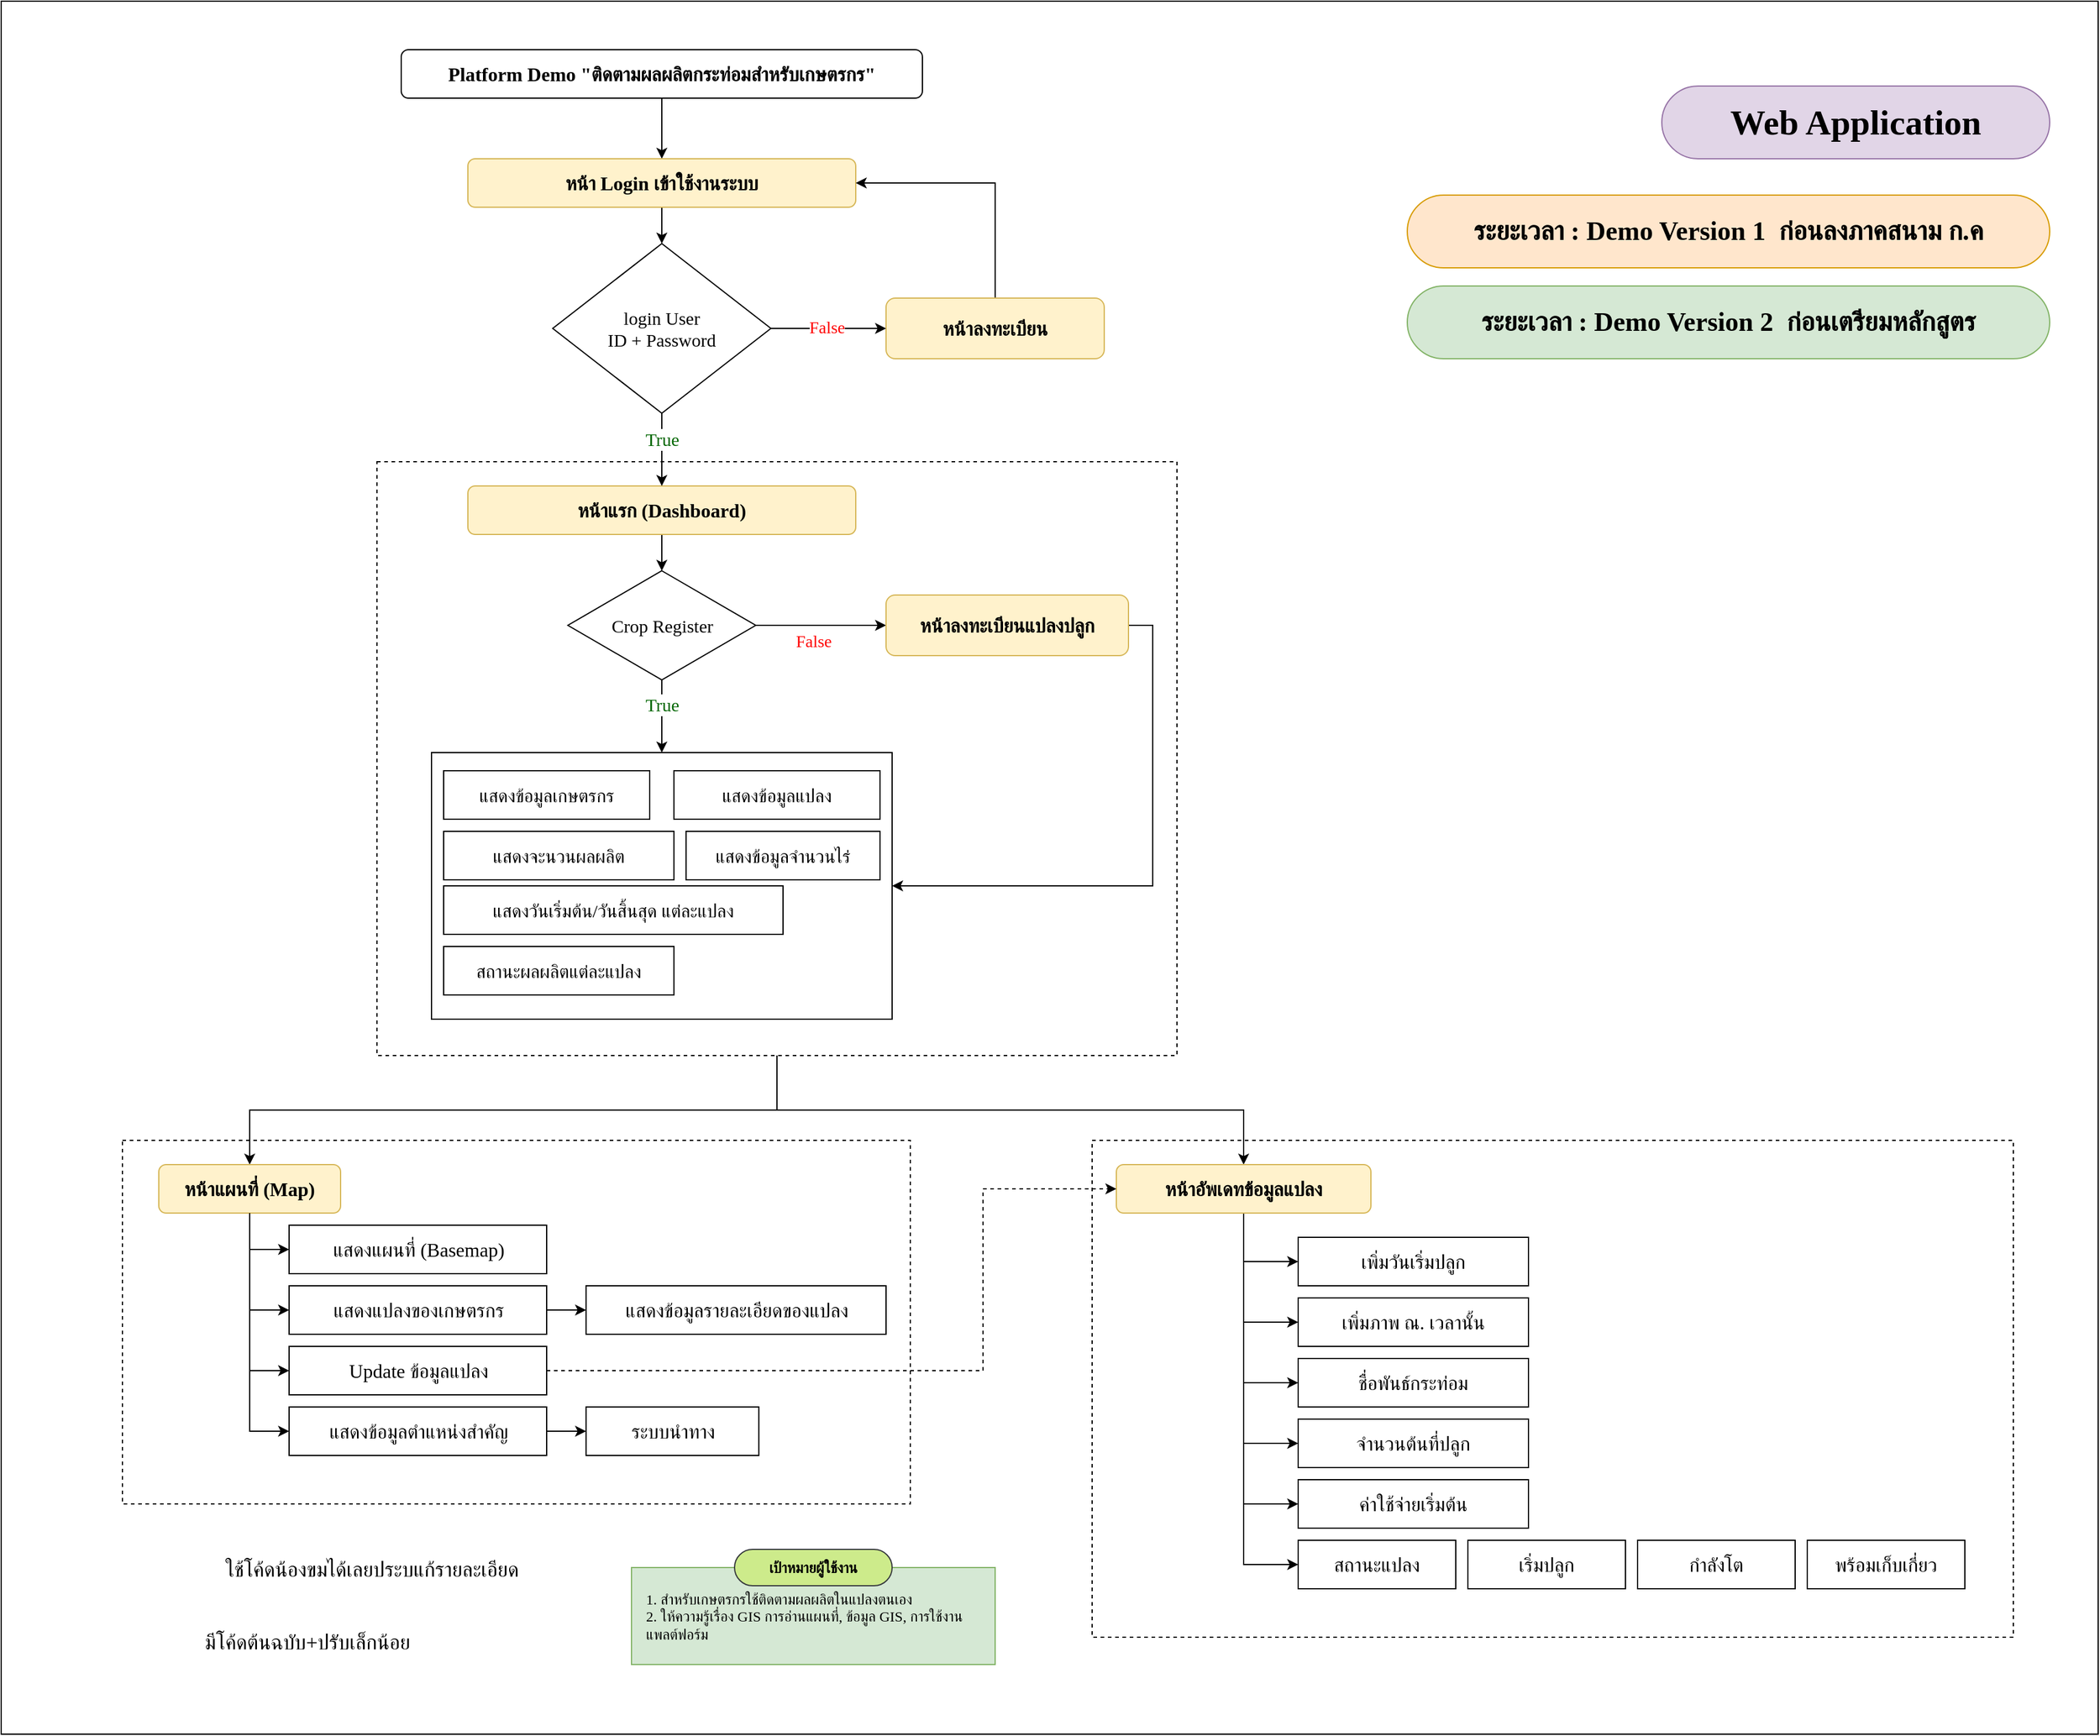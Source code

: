 <mxfile version="24.5.4" type="github">
  <diagram name="หน้า-1" id="2RKnCBMvo7kA5dLp97LO">
    <mxGraphModel dx="1300" dy="1514" grid="1" gridSize="10" guides="1" tooltips="1" connect="1" arrows="1" fold="1" page="0" pageScale="1" pageWidth="827" pageHeight="1169" math="0" shadow="0">
      <root>
        <mxCell id="0" />
        <mxCell id="1" parent="0" />
        <mxCell id="PoMzb4fSHk2vGcM2j2Yp-149" value="" style="rounded=0;whiteSpace=wrap;html=1;" vertex="1" parent="1">
          <mxGeometry x="1150" y="-40" width="1730" height="1430" as="geometry" />
        </mxCell>
        <mxCell id="PoMzb4fSHk2vGcM2j2Yp-130" value="" style="rounded=0;whiteSpace=wrap;html=1;labelBackgroundColor=none;labelBorderColor=default;dashed=1;" vertex="1" parent="1">
          <mxGeometry x="2050" y="900" width="760" height="410" as="geometry" />
        </mxCell>
        <mxCell id="PoMzb4fSHk2vGcM2j2Yp-129" value="" style="rounded=0;whiteSpace=wrap;html=1;labelBackgroundColor=none;labelBorderColor=default;dashed=1;" vertex="1" parent="1">
          <mxGeometry x="1250" y="900" width="650" height="300" as="geometry" />
        </mxCell>
        <mxCell id="PoMzb4fSHk2vGcM2j2Yp-101" style="edgeStyle=orthogonalEdgeStyle;rounded=0;orthogonalLoop=1;jettySize=auto;html=1;" edge="1" parent="1" source="PoMzb4fSHk2vGcM2j2Yp-84" target="PoMzb4fSHk2vGcM2j2Yp-79">
          <mxGeometry relative="1" as="geometry" />
        </mxCell>
        <mxCell id="PoMzb4fSHk2vGcM2j2Yp-102" style="edgeStyle=orthogonalEdgeStyle;rounded=0;orthogonalLoop=1;jettySize=auto;html=1;entryX=0.5;entryY=0;entryDx=0;entryDy=0;exitX=0.5;exitY=1;exitDx=0;exitDy=0;" edge="1" parent="1" source="PoMzb4fSHk2vGcM2j2Yp-84" target="PoMzb4fSHk2vGcM2j2Yp-82">
          <mxGeometry relative="1" as="geometry" />
        </mxCell>
        <mxCell id="PoMzb4fSHk2vGcM2j2Yp-84" value="" style="rounded=0;whiteSpace=wrap;html=1;labelBackgroundColor=none;labelBorderColor=default;dashed=1;" vertex="1" parent="1">
          <mxGeometry x="1460" y="340" width="660" height="490" as="geometry" />
        </mxCell>
        <mxCell id="PoMzb4fSHk2vGcM2j2Yp-43" style="edgeStyle=orthogonalEdgeStyle;rounded=0;orthogonalLoop=1;jettySize=auto;html=1;" edge="1" parent="1" source="PoMzb4fSHk2vGcM2j2Yp-38" target="PoMzb4fSHk2vGcM2j2Yp-42">
          <mxGeometry relative="1" as="geometry" />
        </mxCell>
        <mxCell id="PoMzb4fSHk2vGcM2j2Yp-38" value="&lt;font size=&quot;1&quot; data-font-src=&quot;https://fonts.googleapis.com/css?family=k2d&quot; face=&quot;k2d&quot;&gt;&lt;b style=&quot;font-size: 16px;&quot;&gt;Platform Demo &quot;ติดตามผลผลิตกระท่อมสำหรับเกษตรกร&quot;&lt;/b&gt;&lt;/font&gt;" style="rounded=1;whiteSpace=wrap;html=1;" vertex="1" parent="1">
          <mxGeometry x="1480" width="430" height="40" as="geometry" />
        </mxCell>
        <mxCell id="PoMzb4fSHk2vGcM2j2Yp-49" style="edgeStyle=orthogonalEdgeStyle;rounded=0;orthogonalLoop=1;jettySize=auto;html=1;entryX=0.5;entryY=0;entryDx=0;entryDy=0;" edge="1" parent="1" source="PoMzb4fSHk2vGcM2j2Yp-42" target="PoMzb4fSHk2vGcM2j2Yp-48">
          <mxGeometry relative="1" as="geometry" />
        </mxCell>
        <mxCell id="PoMzb4fSHk2vGcM2j2Yp-42" value="&lt;font style=&quot;font-size: 16px;&quot; data-font-src=&quot;https://fonts.googleapis.com/css?family=k2d&quot; face=&quot;k2d&quot;&gt;&lt;b&gt;หน้า Login เข้าใช้งานระบบ&lt;/b&gt;&lt;/font&gt;" style="rounded=1;whiteSpace=wrap;html=1;fillColor=#fff2cc;strokeColor=#d6b656;" vertex="1" parent="1">
          <mxGeometry x="1535" y="90" width="320" height="40" as="geometry" />
        </mxCell>
        <mxCell id="PoMzb4fSHk2vGcM2j2Yp-71" style="edgeStyle=orthogonalEdgeStyle;rounded=0;orthogonalLoop=1;jettySize=auto;html=1;" edge="1" parent="1" source="PoMzb4fSHk2vGcM2j2Yp-44" target="PoMzb4fSHk2vGcM2j2Yp-70">
          <mxGeometry relative="1" as="geometry" />
        </mxCell>
        <mxCell id="PoMzb4fSHk2vGcM2j2Yp-44" value="&lt;font style=&quot;font-size: 16px;&quot; data-font-src=&quot;https://fonts.googleapis.com/css?family=k2d&quot; face=&quot;k2d&quot;&gt;&lt;b&gt;หน้าแรก (Dashboard)&lt;/b&gt;&lt;/font&gt;" style="whiteSpace=wrap;html=1;rounded=1;fillColor=#fff2cc;strokeColor=#d6b656;" vertex="1" parent="1">
          <mxGeometry x="1535" y="360" width="320" height="40" as="geometry" />
        </mxCell>
        <mxCell id="PoMzb4fSHk2vGcM2j2Yp-58" style="edgeStyle=orthogonalEdgeStyle;rounded=0;orthogonalLoop=1;jettySize=auto;html=1;entryX=1;entryY=0.5;entryDx=0;entryDy=0;exitX=0.5;exitY=0;exitDx=0;exitDy=0;" edge="1" parent="1" source="PoMzb4fSHk2vGcM2j2Yp-46" target="PoMzb4fSHk2vGcM2j2Yp-42">
          <mxGeometry relative="1" as="geometry" />
        </mxCell>
        <mxCell id="PoMzb4fSHk2vGcM2j2Yp-46" value="&lt;font style=&quot;font-size: 16px;&quot; data-font-src=&quot;https://fonts.googleapis.com/css?family=k2d&quot; face=&quot;k2d&quot;&gt;&lt;b&gt;หน้าลงทะเบียน&lt;/b&gt;&lt;/font&gt;" style="whiteSpace=wrap;html=1;rounded=1;fillColor=#fff2cc;strokeColor=#d6b656;" vertex="1" parent="1">
          <mxGeometry x="1880" y="205" width="180" height="50" as="geometry" />
        </mxCell>
        <mxCell id="PoMzb4fSHk2vGcM2j2Yp-50" style="edgeStyle=orthogonalEdgeStyle;rounded=0;orthogonalLoop=1;jettySize=auto;html=1;entryX=0.5;entryY=0;entryDx=0;entryDy=0;" edge="1" parent="1" source="PoMzb4fSHk2vGcM2j2Yp-48" target="PoMzb4fSHk2vGcM2j2Yp-44">
          <mxGeometry relative="1" as="geometry" />
        </mxCell>
        <mxCell id="PoMzb4fSHk2vGcM2j2Yp-51" value="&lt;font style=&quot;font-size: 15px;&quot; color=&quot;#006600&quot; data-font-src=&quot;https://fonts.googleapis.com/css?family=k2d&quot; face=&quot;k2d&quot;&gt;True&lt;/font&gt;" style="edgeLabel;html=1;align=center;verticalAlign=middle;resizable=0;points=[];" vertex="1" connectable="0" parent="PoMzb4fSHk2vGcM2j2Yp-50">
          <mxGeometry x="-0.509" y="-1" relative="1" as="geometry">
            <mxPoint x="1" y="6" as="offset" />
          </mxGeometry>
        </mxCell>
        <mxCell id="PoMzb4fSHk2vGcM2j2Yp-52" style="edgeStyle=orthogonalEdgeStyle;rounded=0;orthogonalLoop=1;jettySize=auto;html=1;" edge="1" parent="1" source="PoMzb4fSHk2vGcM2j2Yp-48" target="PoMzb4fSHk2vGcM2j2Yp-46">
          <mxGeometry relative="1" as="geometry" />
        </mxCell>
        <mxCell id="PoMzb4fSHk2vGcM2j2Yp-54" value="&lt;font color=&quot;#ff0000&quot; style=&quot;font-size: 14px;&quot; data-font-src=&quot;https://fonts.googleapis.com/css?family=k2d&quot; face=&quot;k2d&quot;&gt;False&lt;/font&gt;" style="edgeLabel;html=1;align=center;verticalAlign=middle;resizable=0;points=[];" vertex="1" connectable="0" parent="PoMzb4fSHk2vGcM2j2Yp-52">
          <mxGeometry x="-0.172" relative="1" as="geometry">
            <mxPoint x="6" as="offset" />
          </mxGeometry>
        </mxCell>
        <mxCell id="PoMzb4fSHk2vGcM2j2Yp-48" value="&lt;font style=&quot;font-size: 15px;&quot; data-font-src=&quot;https://fonts.googleapis.com/css?family=k2d&quot; face=&quot;k2d&quot;&gt;login User&lt;/font&gt;&lt;div&gt;&lt;font style=&quot;font-size: 15px;&quot; data-font-src=&quot;https://fonts.googleapis.com/css?family=k2d&quot; face=&quot;k2d&quot;&gt;ID + Password&lt;/font&gt;&lt;/div&gt;" style="rhombus;whiteSpace=wrap;html=1;" vertex="1" parent="1">
          <mxGeometry x="1605" y="160" width="180" height="140" as="geometry" />
        </mxCell>
        <mxCell id="PoMzb4fSHk2vGcM2j2Yp-73" style="edgeStyle=orthogonalEdgeStyle;rounded=0;orthogonalLoop=1;jettySize=auto;html=1;entryX=0;entryY=0.5;entryDx=0;entryDy=0;" edge="1" parent="1" source="PoMzb4fSHk2vGcM2j2Yp-70" target="PoMzb4fSHk2vGcM2j2Yp-72">
          <mxGeometry relative="1" as="geometry" />
        </mxCell>
        <mxCell id="PoMzb4fSHk2vGcM2j2Yp-74" style="edgeStyle=orthogonalEdgeStyle;rounded=0;orthogonalLoop=1;jettySize=auto;html=1;" edge="1" parent="1" source="PoMzb4fSHk2vGcM2j2Yp-70" target="PoMzb4fSHk2vGcM2j2Yp-65">
          <mxGeometry relative="1" as="geometry" />
        </mxCell>
        <mxCell id="PoMzb4fSHk2vGcM2j2Yp-70" value="&lt;font face=&quot;k2d&quot;&gt;&lt;span style=&quot;font-size: 15px;&quot;&gt;Crop Register&lt;/span&gt;&lt;/font&gt;" style="rhombus;whiteSpace=wrap;html=1;" vertex="1" parent="1">
          <mxGeometry x="1617.5" y="430" width="155" height="90" as="geometry" />
        </mxCell>
        <mxCell id="PoMzb4fSHk2vGcM2j2Yp-80" style="edgeStyle=orthogonalEdgeStyle;rounded=0;orthogonalLoop=1;jettySize=auto;html=1;entryX=1;entryY=0.5;entryDx=0;entryDy=0;exitX=1;exitY=0.5;exitDx=0;exitDy=0;" edge="1" parent="1" source="PoMzb4fSHk2vGcM2j2Yp-72" target="PoMzb4fSHk2vGcM2j2Yp-65">
          <mxGeometry relative="1" as="geometry" />
        </mxCell>
        <mxCell id="PoMzb4fSHk2vGcM2j2Yp-72" value="&lt;font style=&quot;font-size: 16px;&quot; data-font-src=&quot;https://fonts.googleapis.com/css?family=k2d&quot; face=&quot;k2d&quot;&gt;&lt;b&gt;หน้าลงทะเบียนแปลงปลูก&lt;/b&gt;&lt;/font&gt;" style="whiteSpace=wrap;html=1;rounded=1;fillColor=#fff2cc;strokeColor=#d6b656;" vertex="1" parent="1">
          <mxGeometry x="1880" y="450" width="200" height="50" as="geometry" />
        </mxCell>
        <mxCell id="PoMzb4fSHk2vGcM2j2Yp-75" value="&lt;font style=&quot;font-size: 15px;&quot; color=&quot;#006600&quot; data-font-src=&quot;https://fonts.googleapis.com/css?family=k2d&quot; face=&quot;k2d&quot;&gt;True&lt;/font&gt;" style="edgeLabel;html=1;align=center;verticalAlign=middle;resizable=0;points=[];" vertex="1" connectable="0" parent="1">
          <mxGeometry x="1695" y="539.997" as="geometry" />
        </mxCell>
        <mxCell id="PoMzb4fSHk2vGcM2j2Yp-76" value="&lt;font color=&quot;#ff0000&quot; style=&quot;font-size: 14px;&quot; data-font-src=&quot;https://fonts.googleapis.com/css?family=k2d&quot; face=&quot;k2d&quot;&gt;False&lt;/font&gt;" style="edgeLabel;html=1;align=center;verticalAlign=middle;resizable=0;points=[];" vertex="1" connectable="0" parent="1">
          <mxGeometry x="1839.947" y="280" as="geometry">
            <mxPoint x="-20" y="209" as="offset" />
          </mxGeometry>
        </mxCell>
        <mxCell id="PoMzb4fSHk2vGcM2j2Yp-78" value="" style="group" vertex="1" connectable="0" parent="1">
          <mxGeometry x="1505" y="580" width="380" height="220" as="geometry" />
        </mxCell>
        <mxCell id="PoMzb4fSHk2vGcM2j2Yp-65" value="" style="rounded=0;whiteSpace=wrap;html=1;fontSize=10;" vertex="1" parent="PoMzb4fSHk2vGcM2j2Yp-78">
          <mxGeometry width="380" height="220" as="geometry" />
        </mxCell>
        <mxCell id="PoMzb4fSHk2vGcM2j2Yp-61" value="&lt;font style=&quot;font-size: 15px;&quot; data-font-src=&quot;https://fonts.googleapis.com/css?family=k2d&quot; face=&quot;k2d&quot;&gt;แสดงข้อมูลเกษตรกร&lt;/font&gt;" style="rounded=0;whiteSpace=wrap;html=1;" vertex="1" parent="PoMzb4fSHk2vGcM2j2Yp-78">
          <mxGeometry x="10" y="15" width="170" height="40" as="geometry" />
        </mxCell>
        <mxCell id="PoMzb4fSHk2vGcM2j2Yp-62" value="&lt;font style=&quot;font-size: 15px;&quot; data-font-src=&quot;https://fonts.googleapis.com/css?family=k2d&quot; face=&quot;k2d&quot;&gt;แสดงข้อมูลแปลง&lt;/font&gt;" style="rounded=0;whiteSpace=wrap;html=1;" vertex="1" parent="PoMzb4fSHk2vGcM2j2Yp-78">
          <mxGeometry x="200" y="15" width="170" height="40" as="geometry" />
        </mxCell>
        <mxCell id="PoMzb4fSHk2vGcM2j2Yp-63" value="&lt;font style=&quot;font-size: 15px;&quot; data-font-src=&quot;https://fonts.googleapis.com/css?family=k2d&quot; face=&quot;k2d&quot;&gt;แสดงข้อมูลจำนวนไร่&lt;/font&gt;" style="rounded=0;whiteSpace=wrap;html=1;" vertex="1" parent="PoMzb4fSHk2vGcM2j2Yp-78">
          <mxGeometry x="210" y="65" width="160" height="40" as="geometry" />
        </mxCell>
        <mxCell id="PoMzb4fSHk2vGcM2j2Yp-64" value="&lt;font style=&quot;font-size: 15px;&quot; data-font-src=&quot;https://fonts.googleapis.com/css?family=k2d&quot; face=&quot;k2d&quot;&gt;สถานะผลผลิตแต่ละแปลง&lt;/font&gt;" style="rounded=0;whiteSpace=wrap;html=1;" vertex="1" parent="PoMzb4fSHk2vGcM2j2Yp-78">
          <mxGeometry x="10" y="160" width="190" height="40" as="geometry" />
        </mxCell>
        <mxCell id="PoMzb4fSHk2vGcM2j2Yp-66" value="&lt;font style=&quot;font-size: 15px;&quot; data-font-src=&quot;https://fonts.googleapis.com/css?family=k2d&quot; face=&quot;k2d&quot;&gt;แสดงจะนวนผลผลิต&lt;/font&gt;" style="rounded=0;whiteSpace=wrap;html=1;" vertex="1" parent="PoMzb4fSHk2vGcM2j2Yp-78">
          <mxGeometry x="10" y="65" width="190" height="40" as="geometry" />
        </mxCell>
        <mxCell id="PoMzb4fSHk2vGcM2j2Yp-67" value="&lt;font style=&quot;font-size: 15px;&quot; data-font-src=&quot;https://fonts.googleapis.com/css?family=k2d&quot; face=&quot;k2d&quot;&gt;แสดงวันเริ่มต้น/วันสิ้นสุด แต่ละแปลง&lt;/font&gt;" style="rounded=0;whiteSpace=wrap;html=1;" vertex="1" parent="PoMzb4fSHk2vGcM2j2Yp-78">
          <mxGeometry x="10" y="110" width="280" height="40" as="geometry" />
        </mxCell>
        <mxCell id="PoMzb4fSHk2vGcM2j2Yp-114" style="edgeStyle=orthogonalEdgeStyle;rounded=0;orthogonalLoop=1;jettySize=auto;html=1;entryX=0;entryY=0.5;entryDx=0;entryDy=0;" edge="1" parent="1" source="PoMzb4fSHk2vGcM2j2Yp-79" target="PoMzb4fSHk2vGcM2j2Yp-113">
          <mxGeometry relative="1" as="geometry" />
        </mxCell>
        <mxCell id="PoMzb4fSHk2vGcM2j2Yp-119" style="edgeStyle=orthogonalEdgeStyle;rounded=0;orthogonalLoop=1;jettySize=auto;html=1;entryX=0;entryY=0.5;entryDx=0;entryDy=0;" edge="1" parent="1" source="PoMzb4fSHk2vGcM2j2Yp-79" target="PoMzb4fSHk2vGcM2j2Yp-115">
          <mxGeometry relative="1" as="geometry" />
        </mxCell>
        <mxCell id="PoMzb4fSHk2vGcM2j2Yp-120" style="edgeStyle=orthogonalEdgeStyle;rounded=0;orthogonalLoop=1;jettySize=auto;html=1;entryX=0;entryY=0.5;entryDx=0;entryDy=0;" edge="1" parent="1" source="PoMzb4fSHk2vGcM2j2Yp-79" target="PoMzb4fSHk2vGcM2j2Yp-116">
          <mxGeometry relative="1" as="geometry" />
        </mxCell>
        <mxCell id="PoMzb4fSHk2vGcM2j2Yp-121" style="edgeStyle=orthogonalEdgeStyle;rounded=0;orthogonalLoop=1;jettySize=auto;html=1;entryX=0;entryY=0.5;entryDx=0;entryDy=0;" edge="1" parent="1" source="PoMzb4fSHk2vGcM2j2Yp-79" target="PoMzb4fSHk2vGcM2j2Yp-117">
          <mxGeometry relative="1" as="geometry" />
        </mxCell>
        <mxCell id="PoMzb4fSHk2vGcM2j2Yp-122" style="edgeStyle=orthogonalEdgeStyle;rounded=0;orthogonalLoop=1;jettySize=auto;html=1;entryX=0;entryY=0.5;entryDx=0;entryDy=0;" edge="1" parent="1" source="PoMzb4fSHk2vGcM2j2Yp-79" target="PoMzb4fSHk2vGcM2j2Yp-118">
          <mxGeometry relative="1" as="geometry" />
        </mxCell>
        <mxCell id="PoMzb4fSHk2vGcM2j2Yp-124" style="edgeStyle=orthogonalEdgeStyle;rounded=0;orthogonalLoop=1;jettySize=auto;html=1;entryX=0;entryY=0.5;entryDx=0;entryDy=0;" edge="1" parent="1" source="PoMzb4fSHk2vGcM2j2Yp-79" target="PoMzb4fSHk2vGcM2j2Yp-123">
          <mxGeometry relative="1" as="geometry" />
        </mxCell>
        <mxCell id="PoMzb4fSHk2vGcM2j2Yp-79" value="&lt;font style=&quot;font-size: 16px;&quot; data-font-src=&quot;https://fonts.googleapis.com/css?family=k2d&quot; face=&quot;k2d&quot;&gt;&lt;b&gt;หน้าอัพเดทข้อมูลแปลง&lt;/b&gt;&lt;/font&gt;" style="whiteSpace=wrap;html=1;rounded=1;fillColor=#fff2cc;strokeColor=#d6b656;" vertex="1" parent="1">
          <mxGeometry x="2070" y="920" width="210" height="40" as="geometry" />
        </mxCell>
        <mxCell id="PoMzb4fSHk2vGcM2j2Yp-107" style="edgeStyle=orthogonalEdgeStyle;rounded=0;orthogonalLoop=1;jettySize=auto;html=1;entryX=0;entryY=0.5;entryDx=0;entryDy=0;dashed=1;" edge="1" parent="1" source="PoMzb4fSHk2vGcM2j2Yp-105" target="PoMzb4fSHk2vGcM2j2Yp-79">
          <mxGeometry relative="1" as="geometry">
            <Array as="points">
              <mxPoint x="1960" y="1090" />
              <mxPoint x="1960" y="940" />
            </Array>
          </mxGeometry>
        </mxCell>
        <mxCell id="PoMzb4fSHk2vGcM2j2Yp-112" value="" style="group" vertex="1" connectable="0" parent="1">
          <mxGeometry x="1280" y="920" width="600" height="240" as="geometry" />
        </mxCell>
        <mxCell id="PoMzb4fSHk2vGcM2j2Yp-82" value="&lt;font style=&quot;font-size: 16px;&quot; data-font-src=&quot;https://fonts.googleapis.com/css?family=k2d&quot; face=&quot;k2d&quot;&gt;&lt;b&gt;หน้าแผนที่ (Map)&lt;/b&gt;&lt;/font&gt;" style="whiteSpace=wrap;html=1;rounded=1;fillColor=#fff2cc;strokeColor=#d6b656;" vertex="1" parent="PoMzb4fSHk2vGcM2j2Yp-112">
          <mxGeometry width="150" height="40" as="geometry" />
        </mxCell>
        <mxCell id="PoMzb4fSHk2vGcM2j2Yp-95" value="&lt;font face=&quot;k2d&quot;&gt;&lt;span style=&quot;font-size: 16px;&quot;&gt;แสดงแผนที่ (Basemap)&lt;/span&gt;&lt;/font&gt;" style="whiteSpace=wrap;html=1;rounded=1;arcSize=0;" vertex="1" parent="PoMzb4fSHk2vGcM2j2Yp-112">
          <mxGeometry x="107.5" y="50" width="212.5" height="40" as="geometry" />
        </mxCell>
        <mxCell id="PoMzb4fSHk2vGcM2j2Yp-98" value="&lt;font face=&quot;k2d&quot;&gt;&lt;span style=&quot;font-size: 16px;&quot;&gt;แสดงแปลงของเกษตรกร&lt;/span&gt;&lt;/font&gt;" style="whiteSpace=wrap;html=1;rounded=1;arcSize=0;" vertex="1" parent="PoMzb4fSHk2vGcM2j2Yp-112">
          <mxGeometry x="107.5" y="100" width="212.5" height="40" as="geometry" />
        </mxCell>
        <mxCell id="PoMzb4fSHk2vGcM2j2Yp-99" value="&lt;font face=&quot;k2d&quot;&gt;&lt;span style=&quot;font-size: 16px;&quot;&gt;แสดงข้อมูลรายละเอียดของแปลง&lt;/span&gt;&lt;/font&gt;" style="whiteSpace=wrap;html=1;rounded=1;arcSize=0;" vertex="1" parent="PoMzb4fSHk2vGcM2j2Yp-112">
          <mxGeometry x="352.5" y="100" width="247.5" height="40" as="geometry" />
        </mxCell>
        <mxCell id="PoMzb4fSHk2vGcM2j2Yp-105" value="&lt;font face=&quot;k2d&quot;&gt;&lt;span style=&quot;font-size: 16px;&quot;&gt;Update ข้อมูลแปลง&lt;/span&gt;&lt;/font&gt;" style="whiteSpace=wrap;html=1;rounded=1;arcSize=0;" vertex="1" parent="PoMzb4fSHk2vGcM2j2Yp-112">
          <mxGeometry x="107.5" y="150" width="212.5" height="40" as="geometry" />
        </mxCell>
        <mxCell id="PoMzb4fSHk2vGcM2j2Yp-108" value="&lt;font face=&quot;k2d&quot;&gt;&lt;span style=&quot;font-size: 16px;&quot;&gt;แสดงข้อมูลตำแหน่งสำคัญ&lt;/span&gt;&lt;/font&gt;" style="whiteSpace=wrap;html=1;rounded=1;arcSize=0;" vertex="1" parent="PoMzb4fSHk2vGcM2j2Yp-112">
          <mxGeometry x="107.5" y="200" width="212.5" height="40" as="geometry" />
        </mxCell>
        <mxCell id="PoMzb4fSHk2vGcM2j2Yp-110" value="&lt;font face=&quot;k2d&quot;&gt;&lt;span style=&quot;font-size: 16px;&quot;&gt;ระบบนำทาง&lt;/span&gt;&lt;/font&gt;" style="whiteSpace=wrap;html=1;rounded=1;arcSize=0;" vertex="1" parent="PoMzb4fSHk2vGcM2j2Yp-112">
          <mxGeometry x="352.5" y="200" width="142.55" height="40" as="geometry" />
        </mxCell>
        <mxCell id="PoMzb4fSHk2vGcM2j2Yp-97" style="edgeStyle=orthogonalEdgeStyle;rounded=0;orthogonalLoop=1;jettySize=auto;html=1;entryX=0;entryY=0.5;entryDx=0;entryDy=0;" edge="1" parent="PoMzb4fSHk2vGcM2j2Yp-112" source="PoMzb4fSHk2vGcM2j2Yp-82" target="PoMzb4fSHk2vGcM2j2Yp-95">
          <mxGeometry relative="1" as="geometry" />
        </mxCell>
        <mxCell id="PoMzb4fSHk2vGcM2j2Yp-104" style="edgeStyle=orthogonalEdgeStyle;rounded=0;orthogonalLoop=1;jettySize=auto;html=1;entryX=0;entryY=0.5;entryDx=0;entryDy=0;" edge="1" parent="PoMzb4fSHk2vGcM2j2Yp-112" source="PoMzb4fSHk2vGcM2j2Yp-82" target="PoMzb4fSHk2vGcM2j2Yp-98">
          <mxGeometry relative="1" as="geometry" />
        </mxCell>
        <mxCell id="PoMzb4fSHk2vGcM2j2Yp-103" style="edgeStyle=orthogonalEdgeStyle;rounded=0;orthogonalLoop=1;jettySize=auto;html=1;" edge="1" parent="PoMzb4fSHk2vGcM2j2Yp-112" source="PoMzb4fSHk2vGcM2j2Yp-98" target="PoMzb4fSHk2vGcM2j2Yp-99">
          <mxGeometry relative="1" as="geometry" />
        </mxCell>
        <mxCell id="PoMzb4fSHk2vGcM2j2Yp-106" style="edgeStyle=orthogonalEdgeStyle;rounded=0;orthogonalLoop=1;jettySize=auto;html=1;entryX=0;entryY=0.5;entryDx=0;entryDy=0;" edge="1" parent="PoMzb4fSHk2vGcM2j2Yp-112" source="PoMzb4fSHk2vGcM2j2Yp-82" target="PoMzb4fSHk2vGcM2j2Yp-105">
          <mxGeometry relative="1" as="geometry" />
        </mxCell>
        <mxCell id="PoMzb4fSHk2vGcM2j2Yp-109" style="edgeStyle=orthogonalEdgeStyle;rounded=0;orthogonalLoop=1;jettySize=auto;html=1;entryX=0;entryY=0.5;entryDx=0;entryDy=0;" edge="1" parent="PoMzb4fSHk2vGcM2j2Yp-112" source="PoMzb4fSHk2vGcM2j2Yp-82" target="PoMzb4fSHk2vGcM2j2Yp-108">
          <mxGeometry relative="1" as="geometry" />
        </mxCell>
        <mxCell id="PoMzb4fSHk2vGcM2j2Yp-111" style="edgeStyle=orthogonalEdgeStyle;rounded=0;orthogonalLoop=1;jettySize=auto;html=1;" edge="1" parent="PoMzb4fSHk2vGcM2j2Yp-112" source="PoMzb4fSHk2vGcM2j2Yp-108" target="PoMzb4fSHk2vGcM2j2Yp-110">
          <mxGeometry relative="1" as="geometry" />
        </mxCell>
        <mxCell id="PoMzb4fSHk2vGcM2j2Yp-128" value="" style="group" vertex="1" connectable="0" parent="1">
          <mxGeometry x="2220" y="980" width="550" height="290" as="geometry" />
        </mxCell>
        <mxCell id="PoMzb4fSHk2vGcM2j2Yp-113" value="&lt;font style=&quot;font-size: 16px;&quot; data-font-src=&quot;https://fonts.googleapis.com/css?family=k2d&quot; face=&quot;k2d&quot;&gt;เพิ่มวันเริ่มปลูก&lt;/font&gt;" style="whiteSpace=wrap;html=1;rounded=1;arcSize=0;" vertex="1" parent="PoMzb4fSHk2vGcM2j2Yp-128">
          <mxGeometry width="190" height="40" as="geometry" />
        </mxCell>
        <mxCell id="PoMzb4fSHk2vGcM2j2Yp-115" value="&lt;font face=&quot;k2d&quot;&gt;&lt;span style=&quot;font-size: 16px;&quot;&gt;เพิ่มภาพ ณ. เวลานั้น&lt;/span&gt;&lt;/font&gt;" style="whiteSpace=wrap;html=1;rounded=1;arcSize=0;" vertex="1" parent="PoMzb4fSHk2vGcM2j2Yp-128">
          <mxGeometry y="50" width="190" height="40" as="geometry" />
        </mxCell>
        <mxCell id="PoMzb4fSHk2vGcM2j2Yp-116" value="&lt;font face=&quot;k2d&quot;&gt;&lt;span style=&quot;font-size: 16px;&quot;&gt;ชื่อพันธ์กระท่อม&lt;/span&gt;&lt;/font&gt;" style="whiteSpace=wrap;html=1;rounded=1;arcSize=0;" vertex="1" parent="PoMzb4fSHk2vGcM2j2Yp-128">
          <mxGeometry y="100" width="190" height="40" as="geometry" />
        </mxCell>
        <mxCell id="PoMzb4fSHk2vGcM2j2Yp-117" value="&lt;font face=&quot;k2d&quot;&gt;&lt;span style=&quot;font-size: 16px;&quot;&gt;จำนวนต้นที่ปลูก&lt;/span&gt;&lt;/font&gt;" style="whiteSpace=wrap;html=1;rounded=1;arcSize=0;" vertex="1" parent="PoMzb4fSHk2vGcM2j2Yp-128">
          <mxGeometry y="150" width="190" height="40" as="geometry" />
        </mxCell>
        <mxCell id="PoMzb4fSHk2vGcM2j2Yp-118" value="&lt;font face=&quot;k2d&quot;&gt;&lt;span style=&quot;font-size: 16px;&quot;&gt;ค่าใช้จ่ายเริ่มต้น&lt;/span&gt;&lt;/font&gt;" style="whiteSpace=wrap;html=1;rounded=1;arcSize=0;" vertex="1" parent="PoMzb4fSHk2vGcM2j2Yp-128">
          <mxGeometry y="200" width="190" height="40" as="geometry" />
        </mxCell>
        <mxCell id="PoMzb4fSHk2vGcM2j2Yp-123" value="&lt;font face=&quot;k2d&quot;&gt;&lt;span style=&quot;font-size: 16px;&quot;&gt;สถานะแปลง&lt;/span&gt;&lt;/font&gt;" style="whiteSpace=wrap;html=1;rounded=1;arcSize=0;" vertex="1" parent="PoMzb4fSHk2vGcM2j2Yp-128">
          <mxGeometry y="250" width="130" height="40" as="geometry" />
        </mxCell>
        <mxCell id="PoMzb4fSHk2vGcM2j2Yp-125" value="&lt;font face=&quot;k2d&quot;&gt;&lt;span style=&quot;font-size: 16px;&quot;&gt;เริ่มปลูก&lt;/span&gt;&lt;/font&gt;" style="whiteSpace=wrap;html=1;rounded=1;arcSize=0;" vertex="1" parent="PoMzb4fSHk2vGcM2j2Yp-128">
          <mxGeometry x="140" y="250" width="130" height="40" as="geometry" />
        </mxCell>
        <mxCell id="PoMzb4fSHk2vGcM2j2Yp-126" value="&lt;font face=&quot;k2d&quot;&gt;&lt;span style=&quot;font-size: 16px;&quot;&gt;กำลังโต&lt;/span&gt;&lt;/font&gt;" style="whiteSpace=wrap;html=1;rounded=1;arcSize=0;" vertex="1" parent="PoMzb4fSHk2vGcM2j2Yp-128">
          <mxGeometry x="280" y="250" width="130" height="40" as="geometry" />
        </mxCell>
        <mxCell id="PoMzb4fSHk2vGcM2j2Yp-127" value="&lt;font face=&quot;k2d&quot;&gt;&lt;span style=&quot;font-size: 16px;&quot;&gt;พร้อมเก็บเกี่ยว&lt;/span&gt;&lt;/font&gt;" style="whiteSpace=wrap;html=1;rounded=1;arcSize=0;" vertex="1" parent="PoMzb4fSHk2vGcM2j2Yp-128">
          <mxGeometry x="420" y="250" width="130" height="40" as="geometry" />
        </mxCell>
        <mxCell id="PoMzb4fSHk2vGcM2j2Yp-131" value="" style="shape=image;verticalLabelPosition=bottom;labelBackgroundColor=default;verticalAlign=top;aspect=fixed;imageAspect=0;image=https://static.vecteezy.com/system/resources/previews/010/156/510/non_2x/tick-icon-sign-symbol-design-free-png.png;" vertex="1" parent="1">
          <mxGeometry x="1520" y="95" width="35.63" height="30" as="geometry" />
        </mxCell>
        <mxCell id="PoMzb4fSHk2vGcM2j2Yp-132" value="" style="shape=image;verticalLabelPosition=bottom;labelBackgroundColor=default;verticalAlign=top;aspect=fixed;imageAspect=0;image=https://static.vecteezy.com/system/resources/previews/010/156/510/non_2x/tick-icon-sign-symbol-design-free-png.png;" vertex="1" parent="1">
          <mxGeometry x="2034.37" y="215" width="35.63" height="30" as="geometry" />
        </mxCell>
        <mxCell id="PoMzb4fSHk2vGcM2j2Yp-133" value="" style="shape=image;verticalLabelPosition=bottom;labelBackgroundColor=default;verticalAlign=top;aspect=fixed;imageAspect=0;image=https://static.vecteezy.com/system/resources/previews/010/156/510/non_2x/tick-icon-sign-symbol-design-free-png.png;" vertex="1" parent="1">
          <mxGeometry x="1520" y="365" width="35.63" height="30" as="geometry" />
        </mxCell>
        <mxCell id="PoMzb4fSHk2vGcM2j2Yp-145" value="" style="shape=image;verticalLabelPosition=bottom;labelBackgroundColor=default;verticalAlign=top;aspect=fixed;imageAspect=0;image=https://cdn-icons-png.flaticon.com/512/5996/5996831.png;" vertex="1" parent="1">
          <mxGeometry x="1253.75" y="920" width="40" height="40" as="geometry" />
        </mxCell>
        <mxCell id="PoMzb4fSHk2vGcM2j2Yp-146" value="" style="shape=image;verticalLabelPosition=bottom;labelBackgroundColor=default;verticalAlign=top;aspect=fixed;imageAspect=0;image=https://cdn-icons-png.flaticon.com/512/5996/5996831.png;" vertex="1" parent="1">
          <mxGeometry x="2260" y="920" width="40" height="40" as="geometry" />
        </mxCell>
        <mxCell id="PoMzb4fSHk2vGcM2j2Yp-148" value="" style="group" vertex="1" connectable="0" parent="1">
          <mxGeometry x="1250" y="1230" width="386.25" height="110" as="geometry" />
        </mxCell>
        <mxCell id="PoMzb4fSHk2vGcM2j2Yp-135" value="" style="shape=image;verticalLabelPosition=bottom;labelBackgroundColor=default;verticalAlign=top;aspect=fixed;imageAspect=0;image=https://static.vecteezy.com/system/resources/previews/010/156/510/non_2x/tick-icon-sign-symbol-design-free-png.png;" vertex="1" parent="PoMzb4fSHk2vGcM2j2Yp-148">
          <mxGeometry x="6.25" width="47.51" height="40" as="geometry" />
        </mxCell>
        <mxCell id="PoMzb4fSHk2vGcM2j2Yp-136" value="&lt;font face=&quot;k2d&quot;&gt;&lt;span style=&quot;font-size: 17px;&quot;&gt;ใช้โค้ดน้องขมได้เลยประบแก้รายละเอียด&lt;/span&gt;&lt;/font&gt;" style="text;html=1;align=center;verticalAlign=middle;whiteSpace=wrap;rounded=0;" vertex="1" parent="PoMzb4fSHk2vGcM2j2Yp-148">
          <mxGeometry x="46.25" y="10" width="320" height="30" as="geometry" />
        </mxCell>
        <mxCell id="PoMzb4fSHk2vGcM2j2Yp-138" value="&lt;font face=&quot;k2d&quot;&gt;&lt;span style=&quot;font-size: 17px;&quot;&gt;มีโค้ดต้นฉบับ+ปรับเล็กน้อย&lt;/span&gt;&lt;/font&gt;" style="text;html=1;align=left;verticalAlign=middle;whiteSpace=wrap;rounded=0;" vertex="1" parent="PoMzb4fSHk2vGcM2j2Yp-148">
          <mxGeometry x="66.25" y="70" width="320" height="30" as="geometry" />
        </mxCell>
        <mxCell id="PoMzb4fSHk2vGcM2j2Yp-144" value="" style="shape=image;verticalLabelPosition=bottom;labelBackgroundColor=default;verticalAlign=top;aspect=fixed;imageAspect=0;image=https://cdn-icons-png.flaticon.com/512/5996/5996831.png;" vertex="1" parent="PoMzb4fSHk2vGcM2j2Yp-148">
          <mxGeometry y="50" width="60" height="60" as="geometry" />
        </mxCell>
        <mxCell id="PoMzb4fSHk2vGcM2j2Yp-23" value="" style="rounded=0;whiteSpace=wrap;html=1;align=left;fillColor=#d5e8d4;strokeColor=#82b366;" vertex="1" parent="1">
          <mxGeometry x="1670" y="1252.5" width="300" height="80" as="geometry" />
        </mxCell>
        <mxCell id="PoMzb4fSHk2vGcM2j2Yp-25" value="&lt;font data-font-src=&quot;https://fonts.googleapis.com/css?family=k2d&quot; face=&quot;k2d&quot;&gt;&lt;b&gt;เป้าหมายผู้ใช้งาน&lt;/b&gt;&lt;/font&gt;" style="rounded=1;whiteSpace=wrap;html=1;arcSize=50;fillColor=#cdeb8b;strokeColor=#36393d;" vertex="1" parent="1">
          <mxGeometry x="1755" y="1237.5" width="130" height="30" as="geometry" />
        </mxCell>
        <mxCell id="PoMzb4fSHk2vGcM2j2Yp-26" value="&lt;font face=&quot;k2d&quot;&gt;1. สำหรับเกษตรกรใช้ติดตามผลผลิตในแปลงตนเอง&lt;/font&gt;&lt;div&gt;&lt;font face=&quot;k2d&quot;&gt;2. ให้ความรู้เรื่อง GIS การอ่านแผนที่, ข้อมูล GIS, การใช้งานแพลต์ฟอร์ม&lt;/font&gt;&lt;/div&gt;" style="text;html=1;align=left;verticalAlign=middle;whiteSpace=wrap;rounded=0;" vertex="1" parent="1">
          <mxGeometry x="1680" y="1262.5" width="280" height="60" as="geometry" />
        </mxCell>
        <mxCell id="PoMzb4fSHk2vGcM2j2Yp-150" value="&lt;font style=&quot;font-size: 29px;&quot; data-font-src=&quot;https://fonts.googleapis.com/css?family=k2d&quot; face=&quot;k2d&quot;&gt;&lt;b&gt;Web Application&lt;/b&gt;&lt;/font&gt;" style="rounded=1;whiteSpace=wrap;html=1;fillColor=#e1d5e7;strokeColor=#9673a6;arcSize=50;" vertex="1" parent="1">
          <mxGeometry x="2520" y="30" width="320" height="60" as="geometry" />
        </mxCell>
        <mxCell id="PoMzb4fSHk2vGcM2j2Yp-151" value="&lt;font size=&quot;1&quot; face=&quot;k2d&quot;&gt;&lt;b style=&quot;font-size: 22px;&quot;&gt;ระยะเวลา : Demo Version 1&amp;nbsp; ก่อนลงภาคสนาม ก.ค&lt;/b&gt;&lt;/font&gt;" style="rounded=1;whiteSpace=wrap;html=1;fillColor=#ffe6cc;strokeColor=#d79b00;arcSize=50;" vertex="1" parent="1">
          <mxGeometry x="2310" y="120" width="530" height="60" as="geometry" />
        </mxCell>
        <mxCell id="PoMzb4fSHk2vGcM2j2Yp-152" value="&lt;font size=&quot;1&quot; face=&quot;k2d&quot;&gt;&lt;b style=&quot;font-size: 22px;&quot;&gt;ระยะเวลา : Demo Version 2&amp;nbsp; ก่อนเตรียมหลักสูตร&lt;/b&gt;&lt;/font&gt;" style="rounded=1;whiteSpace=wrap;html=1;fillColor=#d5e8d4;strokeColor=#82b366;arcSize=50;" vertex="1" parent="1">
          <mxGeometry x="2310" y="195" width="530" height="60" as="geometry" />
        </mxCell>
      </root>
    </mxGraphModel>
  </diagram>
</mxfile>
